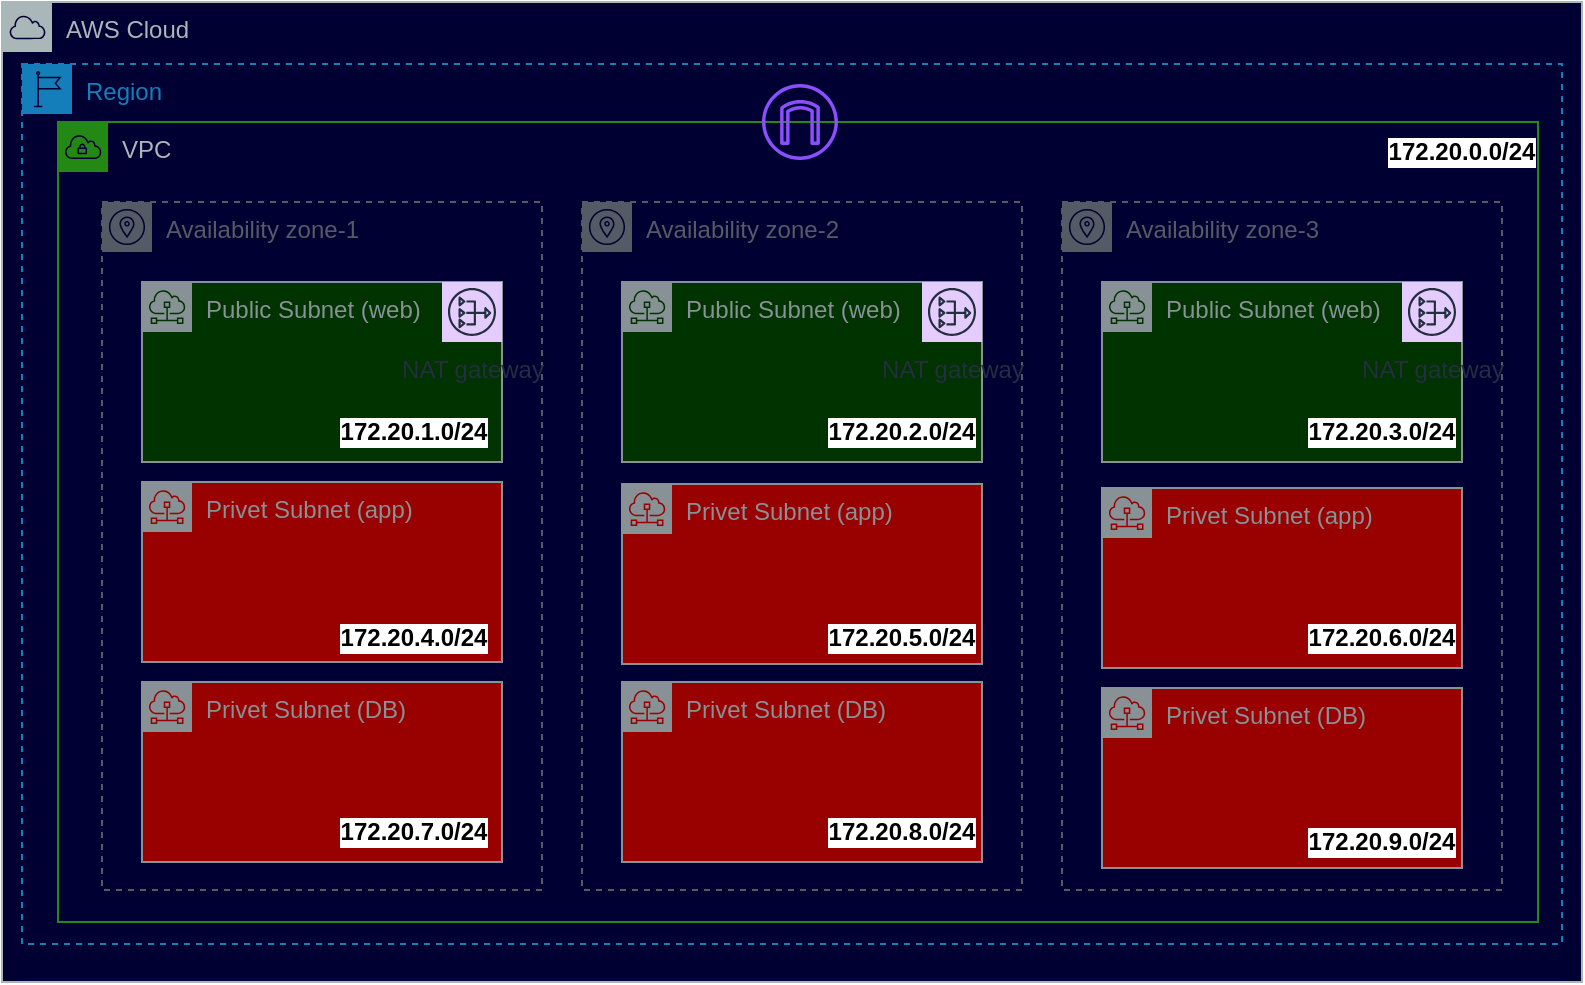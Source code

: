 <mxfile version="22.0.4" type="github">
  <diagram name="Page-1" id="XNYq5TvqSUoBKPt_k97A">
    <mxGraphModel dx="1502" dy="581" grid="1" gridSize="10" guides="1" tooltips="1" connect="1" arrows="1" fold="1" page="1" pageScale="1" pageWidth="827" pageHeight="1169" math="0" shadow="0">
      <root>
        <mxCell id="0" />
        <mxCell id="1" parent="0" />
        <mxCell id="g5AyMlS9Op1hvy_4q7V4-18" value="AWS Cloud" style="sketch=0;outlineConnect=0;gradientColor=none;html=1;whiteSpace=wrap;fontSize=12;fontStyle=0;shape=mxgraph.aws4.group;grIcon=mxgraph.aws4.group_aws_cloud;strokeColor=#AAB7B8;fillColor=#000033;verticalAlign=top;align=left;spacingLeft=30;fontColor=#AAB7B8;dashed=0;" vertex="1" parent="1">
          <mxGeometry x="10" y="180" width="790" height="490" as="geometry" />
        </mxCell>
        <mxCell id="g5AyMlS9Op1hvy_4q7V4-21" value="VPC" style="points=[[0,0],[0.25,0],[0.5,0],[0.75,0],[1,0],[1,0.25],[1,0.5],[1,0.75],[1,1],[0.75,1],[0.5,1],[0.25,1],[0,1],[0,0.75],[0,0.5],[0,0.25]];outlineConnect=0;gradientColor=none;html=1;whiteSpace=wrap;fontSize=12;fontStyle=0;container=1;pointerEvents=0;collapsible=0;recursiveResize=0;shape=mxgraph.aws4.group;grIcon=mxgraph.aws4.group_vpc;strokeColor=#248814;fillColor=none;verticalAlign=top;align=left;spacingLeft=30;fontColor=#AAB7B8;dashed=0;" vertex="1" parent="1">
          <mxGeometry x="38" y="240" width="740" height="400" as="geometry" />
        </mxCell>
        <object label="" id="g5AyMlS9Op1hvy_4q7V4-47">
          <mxCell style="sketch=0;outlineConnect=0;fontColor=#232F3E;gradientColor=none;fillColor=#8C4FFF;strokeColor=none;dashed=0;verticalLabelPosition=bottom;verticalAlign=top;align=center;html=1;fontSize=12;fontStyle=0;aspect=fixed;pointerEvents=1;shape=mxgraph.aws4.internet_gateway;" vertex="1" parent="g5AyMlS9Op1hvy_4q7V4-21">
            <mxGeometry x="352" y="-19" width="38" height="38" as="geometry" />
          </mxCell>
        </object>
        <mxCell id="g5AyMlS9Op1hvy_4q7V4-35" value="Availability zone-1" style="sketch=0;outlineConnect=0;gradientColor=none;html=1;whiteSpace=wrap;fontSize=12;fontStyle=0;shape=mxgraph.aws4.group;grIcon=mxgraph.aws4.group_availability_zone;strokeColor=#545B64;fillColor=none;verticalAlign=top;align=left;spacingLeft=30;fontColor=#545B64;dashed=1;" vertex="1" parent="1">
          <mxGeometry x="60" y="280" width="220" height="344" as="geometry" />
        </mxCell>
        <mxCell id="g5AyMlS9Op1hvy_4q7V4-36" value="Public Subnet (web)" style="sketch=0;outlineConnect=0;gradientColor=none;html=1;whiteSpace=wrap;fontSize=12;fontStyle=0;shape=mxgraph.aws4.group;grIcon=mxgraph.aws4.group_subnet;strokeColor=#879196;fillColor=#003300;verticalAlign=top;align=left;spacingLeft=30;fontColor=#879196;dashed=0;points=[[0.35,0.15,0,0,0]];" vertex="1" parent="1">
          <mxGeometry x="80" y="320" width="180" height="90" as="geometry" />
        </mxCell>
        <mxCell id="g5AyMlS9Op1hvy_4q7V4-37" value="Privet Subnet (app)" style="sketch=0;outlineConnect=0;gradientColor=none;html=1;whiteSpace=wrap;fontSize=12;fontStyle=0;shape=mxgraph.aws4.group;grIcon=mxgraph.aws4.group_subnet;strokeColor=#879196;fillColor=#990000;verticalAlign=top;align=left;spacingLeft=30;fontColor=#879196;dashed=0;" vertex="1" parent="1">
          <mxGeometry x="80" y="420" width="180" height="90" as="geometry" />
        </mxCell>
        <mxCell id="g5AyMlS9Op1hvy_4q7V4-38" value="Privet Subnet (DB)" style="sketch=0;outlineConnect=0;gradientColor=none;html=1;whiteSpace=wrap;fontSize=12;fontStyle=0;shape=mxgraph.aws4.group;grIcon=mxgraph.aws4.group_subnet;strokeColor=#879196;fillColor=#990000;verticalAlign=top;align=left;spacingLeft=30;fontColor=#879196;dashed=0;" vertex="1" parent="1">
          <mxGeometry x="80" y="520" width="180" height="90" as="geometry" />
        </mxCell>
        <mxCell id="g5AyMlS9Op1hvy_4q7V4-39" value="Availability zone-2" style="sketch=0;outlineConnect=0;gradientColor=none;html=1;whiteSpace=wrap;fontSize=12;fontStyle=0;shape=mxgraph.aws4.group;grIcon=mxgraph.aws4.group_availability_zone;strokeColor=#545B64;fillColor=none;verticalAlign=top;align=left;spacingLeft=30;fontColor=#545B64;dashed=1;" vertex="1" parent="1">
          <mxGeometry x="300" y="280" width="220" height="344" as="geometry" />
        </mxCell>
        <mxCell id="g5AyMlS9Op1hvy_4q7V4-40" value="Availability zone-3" style="sketch=0;outlineConnect=0;gradientColor=none;html=1;whiteSpace=wrap;fontSize=12;fontStyle=0;shape=mxgraph.aws4.group;grIcon=mxgraph.aws4.group_availability_zone;strokeColor=#545B64;fillColor=none;verticalAlign=top;align=left;spacingLeft=30;fontColor=#545B64;dashed=1;" vertex="1" parent="1">
          <mxGeometry x="540" y="280" width="220" height="344" as="geometry" />
        </mxCell>
        <mxCell id="g5AyMlS9Op1hvy_4q7V4-41" value="Public Subnet (web)" style="sketch=0;outlineConnect=0;gradientColor=none;html=1;whiteSpace=wrap;fontSize=12;fontStyle=0;shape=mxgraph.aws4.group;grIcon=mxgraph.aws4.group_subnet;strokeColor=#879196;fillColor=#003300;verticalAlign=top;align=left;spacingLeft=30;fontColor=#879196;dashed=0;" vertex="1" parent="1">
          <mxGeometry x="320" y="320" width="180" height="90" as="geometry" />
        </mxCell>
        <mxCell id="g5AyMlS9Op1hvy_4q7V4-42" value="Privet Subnet (app)" style="sketch=0;outlineConnect=0;gradientColor=none;html=1;whiteSpace=wrap;fontSize=12;fontStyle=0;shape=mxgraph.aws4.group;grIcon=mxgraph.aws4.group_subnet;strokeColor=#879196;fillColor=#990000;verticalAlign=top;align=left;spacingLeft=30;fontColor=#879196;dashed=0;" vertex="1" parent="1">
          <mxGeometry x="320" y="421" width="180" height="90" as="geometry" />
        </mxCell>
        <mxCell id="g5AyMlS9Op1hvy_4q7V4-43" value="Privet Subnet (DB)" style="sketch=0;outlineConnect=0;gradientColor=none;html=1;whiteSpace=wrap;fontSize=12;fontStyle=0;shape=mxgraph.aws4.group;grIcon=mxgraph.aws4.group_subnet;strokeColor=#879196;fillColor=#990000;verticalAlign=top;align=left;spacingLeft=30;fontColor=#879196;dashed=0;" vertex="1" parent="1">
          <mxGeometry x="320" y="520" width="180" height="90" as="geometry" />
        </mxCell>
        <mxCell id="g5AyMlS9Op1hvy_4q7V4-44" value="Public Subnet (web)" style="sketch=0;outlineConnect=0;gradientColor=none;html=1;whiteSpace=wrap;fontSize=12;fontStyle=0;shape=mxgraph.aws4.group;grIcon=mxgraph.aws4.group_subnet;strokeColor=#879196;fillColor=#003300;verticalAlign=top;align=left;spacingLeft=30;fontColor=#879196;dashed=0;" vertex="1" parent="1">
          <mxGeometry x="560" y="320" width="180" height="90" as="geometry" />
        </mxCell>
        <mxCell id="g5AyMlS9Op1hvy_4q7V4-45" value="Privet Subnet (app)" style="sketch=0;outlineConnect=0;gradientColor=none;html=1;whiteSpace=wrap;fontSize=12;fontStyle=0;shape=mxgraph.aws4.group;grIcon=mxgraph.aws4.group_subnet;strokeColor=#879196;fillColor=#990000;verticalAlign=top;align=left;spacingLeft=30;fontColor=#879196;dashed=0;" vertex="1" parent="1">
          <mxGeometry x="560" y="423" width="180" height="90" as="geometry" />
        </mxCell>
        <mxCell id="g5AyMlS9Op1hvy_4q7V4-46" value="Privet Subnet (DB)" style="sketch=0;outlineConnect=0;gradientColor=none;html=1;whiteSpace=wrap;fontSize=12;fontStyle=0;shape=mxgraph.aws4.group;grIcon=mxgraph.aws4.group_subnet;strokeColor=#879196;fillColor=#990000;verticalAlign=top;align=left;spacingLeft=30;fontColor=#879196;dashed=0;" vertex="1" parent="1">
          <mxGeometry x="560" y="523" width="180" height="90" as="geometry" />
        </mxCell>
        <mxCell id="g5AyMlS9Op1hvy_4q7V4-52" value="Region" style="points=[[0,0],[0.25,0],[0.5,0],[0.75,0],[1,0],[1,0.25],[1,0.5],[1,0.75],[1,1],[0.75,1],[0.5,1],[0.25,1],[0,1],[0,0.75],[0,0.5],[0,0.25]];outlineConnect=0;gradientColor=none;html=1;whiteSpace=wrap;fontSize=12;fontStyle=0;container=1;pointerEvents=0;collapsible=0;recursiveResize=0;shape=mxgraph.aws4.group;grIcon=mxgraph.aws4.group_region;strokeColor=#147EBA;fillColor=none;verticalAlign=top;align=left;spacingLeft=30;fontColor=#147EBA;dashed=1;" vertex="1" parent="1">
          <mxGeometry x="20" y="211" width="770" height="440" as="geometry" />
        </mxCell>
        <mxCell id="g5AyMlS9Op1hvy_4q7V4-61" value="&lt;b&gt;172.20.5.0/24&lt;/b&gt;" style="text;html=1;strokeColor=none;fillColor=none;align=center;verticalAlign=middle;whiteSpace=wrap;rounded=0;labelBorderColor=none;labelBackgroundColor=default;" vertex="1" parent="g5AyMlS9Op1hvy_4q7V4-52">
          <mxGeometry x="410" y="272" width="60" height="30" as="geometry" />
        </mxCell>
        <mxCell id="g5AyMlS9Op1hvy_4q7V4-54" value="NAT gateway" style="sketch=0;outlineConnect=0;fontColor=#232F3E;gradientColor=none;strokeColor=#232F3E;fillColor=#E5CCFF;dashed=0;verticalLabelPosition=bottom;verticalAlign=top;align=center;html=1;fontSize=12;fontStyle=0;aspect=fixed;shape=mxgraph.aws4.resourceIcon;resIcon=mxgraph.aws4.nat_gateway;" vertex="1" parent="1">
          <mxGeometry x="230" y="320" width="30" height="30" as="geometry" />
        </mxCell>
        <mxCell id="g5AyMlS9Op1hvy_4q7V4-55" value="NAT gateway" style="sketch=0;outlineConnect=0;fontColor=#232F3E;gradientColor=none;strokeColor=#232F3E;fillColor=#E5CCFF;dashed=0;verticalLabelPosition=bottom;verticalAlign=top;align=center;html=1;fontSize=12;fontStyle=0;aspect=fixed;shape=mxgraph.aws4.resourceIcon;resIcon=mxgraph.aws4.nat_gateway;" vertex="1" parent="1">
          <mxGeometry x="470" y="320" width="30" height="30" as="geometry" />
        </mxCell>
        <mxCell id="g5AyMlS9Op1hvy_4q7V4-56" value="NAT gateway" style="sketch=0;outlineConnect=0;fontColor=#232F3E;gradientColor=none;strokeColor=#232F3E;fillColor=#E5CCFF;dashed=0;verticalLabelPosition=bottom;verticalAlign=top;align=center;html=1;fontSize=12;fontStyle=0;aspect=fixed;shape=mxgraph.aws4.resourceIcon;resIcon=mxgraph.aws4.nat_gateway;" vertex="1" parent="1">
          <mxGeometry x="710" y="320" width="30" height="30" as="geometry" />
        </mxCell>
        <mxCell id="g5AyMlS9Op1hvy_4q7V4-57" value="&lt;b&gt;172.20.1.0/24&lt;/b&gt;" style="text;html=1;strokeColor=none;fillColor=none;align=center;verticalAlign=middle;whiteSpace=wrap;rounded=0;labelBorderColor=none;labelBackgroundColor=default;" vertex="1" parent="1">
          <mxGeometry x="186" y="380" width="60" height="30" as="geometry" />
        </mxCell>
        <mxCell id="g5AyMlS9Op1hvy_4q7V4-58" value="&lt;b&gt;172.20.2.0/24&lt;/b&gt;" style="text;html=1;strokeColor=none;fillColor=none;align=center;verticalAlign=middle;whiteSpace=wrap;rounded=0;labelBorderColor=none;labelBackgroundColor=default;" vertex="1" parent="1">
          <mxGeometry x="430" y="380" width="60" height="30" as="geometry" />
        </mxCell>
        <mxCell id="g5AyMlS9Op1hvy_4q7V4-59" value="&lt;b&gt;172.20.3.0/24&lt;/b&gt;" style="text;html=1;strokeColor=none;fillColor=none;align=center;verticalAlign=middle;whiteSpace=wrap;rounded=0;labelBorderColor=none;labelBackgroundColor=default;" vertex="1" parent="1">
          <mxGeometry x="670" y="380" width="60" height="30" as="geometry" />
        </mxCell>
        <mxCell id="g5AyMlS9Op1hvy_4q7V4-60" value="&lt;b&gt;172.20.4.0/24&lt;/b&gt;" style="text;html=1;strokeColor=none;fillColor=none;align=center;verticalAlign=middle;whiteSpace=wrap;rounded=0;labelBorderColor=none;labelBackgroundColor=default;" vertex="1" parent="1">
          <mxGeometry x="186" y="483" width="60" height="30" as="geometry" />
        </mxCell>
        <mxCell id="g5AyMlS9Op1hvy_4q7V4-62" value="&lt;b&gt;172.20.6.0/24&lt;/b&gt;" style="text;html=1;strokeColor=none;fillColor=none;align=center;verticalAlign=middle;whiteSpace=wrap;rounded=0;labelBorderColor=none;labelBackgroundColor=default;" vertex="1" parent="1">
          <mxGeometry x="670" y="483" width="60" height="30" as="geometry" />
        </mxCell>
        <mxCell id="g5AyMlS9Op1hvy_4q7V4-64" value="&lt;b&gt;172.20.7.0/24&lt;/b&gt;" style="text;html=1;strokeColor=none;fillColor=none;align=center;verticalAlign=middle;whiteSpace=wrap;rounded=0;labelBorderColor=none;labelBackgroundColor=default;" vertex="1" parent="1">
          <mxGeometry x="186" y="580" width="60" height="30" as="geometry" />
        </mxCell>
        <mxCell id="g5AyMlS9Op1hvy_4q7V4-65" value="&lt;b&gt;172.20.8.0/24&lt;/b&gt;" style="text;html=1;strokeColor=none;fillColor=none;align=center;verticalAlign=middle;whiteSpace=wrap;rounded=0;labelBorderColor=none;labelBackgroundColor=default;" vertex="1" parent="1">
          <mxGeometry x="430" y="580" width="60" height="30" as="geometry" />
        </mxCell>
        <mxCell id="g5AyMlS9Op1hvy_4q7V4-66" value="&lt;b&gt;172.20.9.0/24&lt;/b&gt;" style="text;html=1;strokeColor=none;fillColor=none;align=center;verticalAlign=middle;whiteSpace=wrap;rounded=0;labelBorderColor=none;labelBackgroundColor=default;" vertex="1" parent="1">
          <mxGeometry x="670" y="585" width="60" height="30" as="geometry" />
        </mxCell>
        <mxCell id="g5AyMlS9Op1hvy_4q7V4-67" value="&lt;b&gt;172.20.0.0/24&lt;/b&gt;" style="text;html=1;strokeColor=none;fillColor=none;align=center;verticalAlign=middle;whiteSpace=wrap;rounded=0;labelBorderColor=none;labelBackgroundColor=default;" vertex="1" parent="1">
          <mxGeometry x="710" y="240" width="60" height="30" as="geometry" />
        </mxCell>
      </root>
    </mxGraphModel>
  </diagram>
</mxfile>
